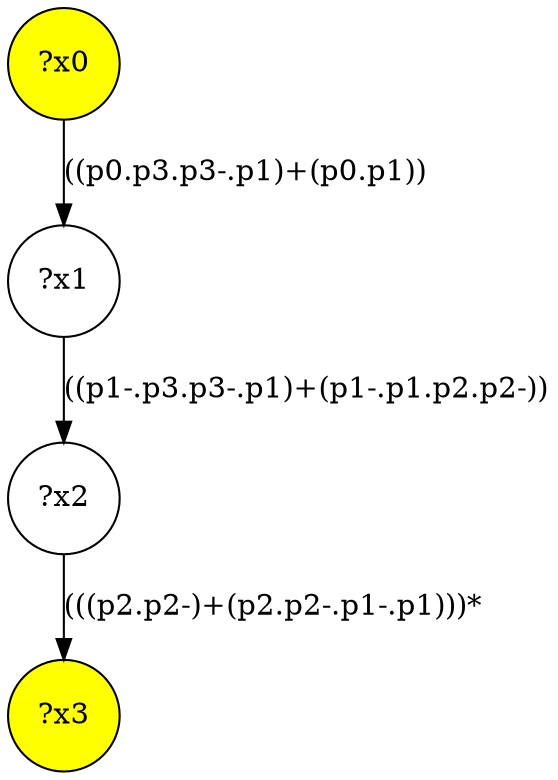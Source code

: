 digraph g {
	x0 [fillcolor="yellow", style="filled," shape=circle, label="?x0"];
	x3 [fillcolor="yellow", style="filled," shape=circle, label="?x3"];
	x1 [shape=circle, label="?x1"];
	x0 -> x1 [label="((p0.p3.p3-.p1)+(p0.p1))"];
	x2 [shape=circle, label="?x2"];
	x1 -> x2 [label="((p1-.p3.p3-.p1)+(p1-.p1.p2.p2-))"];
	x2 -> x3 [label="(((p2.p2-)+(p2.p2-.p1-.p1)))*"];
}
